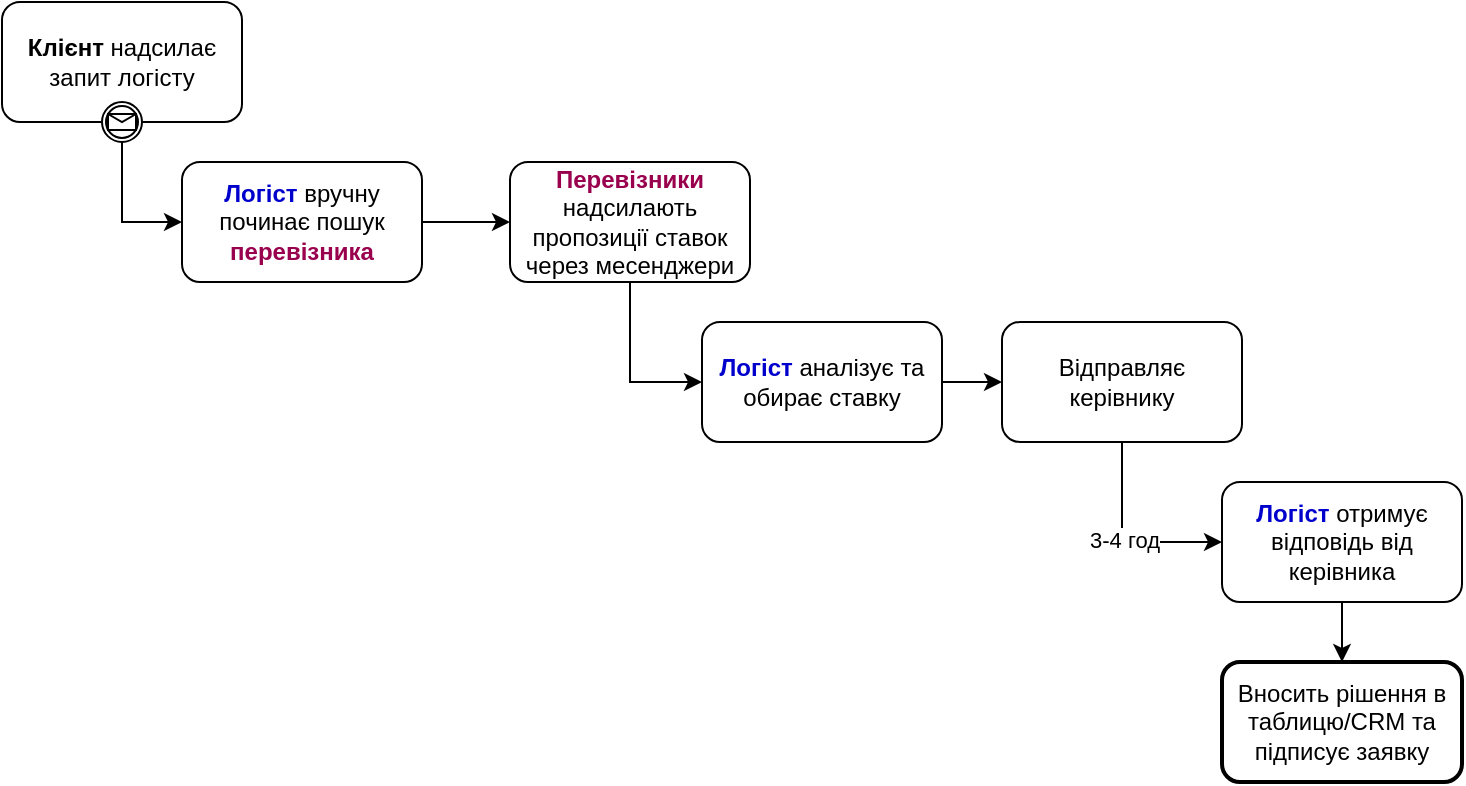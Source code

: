 <mxfile version="27.1.6">
  <diagram name="Сторінка-1" id="ytLEhvGYOJ3w0qEwgIKS">
    <mxGraphModel dx="786" dy="497" grid="1" gridSize="10" guides="1" tooltips="1" connect="1" arrows="1" fold="1" page="1" pageScale="1" pageWidth="827" pageHeight="1169" math="0" shadow="0">
      <root>
        <mxCell id="0" />
        <mxCell id="1" parent="0" />
        <mxCell id="tm_tchVYL2sZG5s4HK-J-1" value="&lt;b&gt;Клієнт &lt;/b&gt;надсилає запит логісту" style="rounded=1;whiteSpace=wrap;html=1;" vertex="1" parent="1">
          <mxGeometry x="40" y="80" width="120" height="60" as="geometry" />
        </mxCell>
        <mxCell id="tm_tchVYL2sZG5s4HK-J-2" value="" style="points=[[0.145,0.145,0],[0.5,0,0],[0.855,0.145,0],[1,0.5,0],[0.855,0.855,0],[0.5,1,0],[0.145,0.855,0],[0,0.5,0]];shape=mxgraph.bpmn.event;html=1;verticalLabelPosition=bottom;labelBackgroundColor=#ffffff;verticalAlign=top;align=center;perimeter=ellipsePerimeter;outlineConnect=0;aspect=fixed;outline=catching;symbol=message;" vertex="1" parent="1">
          <mxGeometry x="90" y="130" width="20" height="20" as="geometry" />
        </mxCell>
        <mxCell id="tm_tchVYL2sZG5s4HK-J-3" value="&lt;b&gt;&lt;font style=&quot;color: rgb(0, 0, 204);&quot;&gt;Логіст &lt;/font&gt;&lt;/b&gt;вручну починає пошук &lt;b&gt;&lt;font style=&quot;color: rgb(153, 0, 77);&quot;&gt;перевізника&lt;/font&gt;&lt;/b&gt;" style="rounded=1;whiteSpace=wrap;html=1;" vertex="1" parent="1">
          <mxGeometry x="130" y="160" width="120" height="60" as="geometry" />
        </mxCell>
        <mxCell id="tm_tchVYL2sZG5s4HK-J-5" value="" style="endArrow=classic;html=1;rounded=0;exitX=0.5;exitY=1;exitDx=0;exitDy=0;exitPerimeter=0;entryX=0;entryY=0.5;entryDx=0;entryDy=0;" edge="1" parent="1" source="tm_tchVYL2sZG5s4HK-J-2" target="tm_tchVYL2sZG5s4HK-J-3">
          <mxGeometry width="50" height="50" relative="1" as="geometry">
            <mxPoint x="330" y="270" as="sourcePoint" />
            <mxPoint x="380" y="220" as="targetPoint" />
            <Array as="points">
              <mxPoint x="100" y="190" />
            </Array>
          </mxGeometry>
        </mxCell>
        <mxCell id="tm_tchVYL2sZG5s4HK-J-6" value="&lt;font&gt;&lt;b style=&quot;color: light-dark(rgb(153, 0, 77), rgb(255, 172, 238));&quot;&gt;Перевізники &lt;/b&gt;&lt;font style=&quot;color: rgb(0, 0, 0);&quot;&gt;надсилають пропозиції ставок через месенджери&lt;/font&gt;&lt;/font&gt;" style="rounded=1;whiteSpace=wrap;html=1;" vertex="1" parent="1">
          <mxGeometry x="294" y="160" width="120" height="60" as="geometry" />
        </mxCell>
        <mxCell id="tm_tchVYL2sZG5s4HK-J-7" value="" style="endArrow=classic;html=1;rounded=0;exitX=1;exitY=0.5;exitDx=0;exitDy=0;entryX=0;entryY=0.5;entryDx=0;entryDy=0;" edge="1" parent="1" source="tm_tchVYL2sZG5s4HK-J-3" target="tm_tchVYL2sZG5s4HK-J-6">
          <mxGeometry width="50" height="50" relative="1" as="geometry">
            <mxPoint x="330" y="270" as="sourcePoint" />
            <mxPoint x="380" y="220" as="targetPoint" />
          </mxGeometry>
        </mxCell>
        <mxCell id="tm_tchVYL2sZG5s4HK-J-8" value="&lt;font&gt;&lt;b style=&quot;color: light-dark(rgb(0, 0, 204), rgb(212, 212, 255));&quot;&gt;Логіст&lt;/b&gt;&lt;font style=&quot;color: rgb(0, 0, 0);&quot;&gt; аналізує та обирає ставку&lt;/font&gt;&lt;/font&gt;" style="rounded=1;whiteSpace=wrap;html=1;" vertex="1" parent="1">
          <mxGeometry x="390" y="240" width="120" height="60" as="geometry" />
        </mxCell>
        <mxCell id="tm_tchVYL2sZG5s4HK-J-9" value="" style="endArrow=classic;html=1;rounded=0;exitX=0.5;exitY=1;exitDx=0;exitDy=0;entryX=0;entryY=0.5;entryDx=0;entryDy=0;" edge="1" parent="1" source="tm_tchVYL2sZG5s4HK-J-6" target="tm_tchVYL2sZG5s4HK-J-8">
          <mxGeometry width="50" height="50" relative="1" as="geometry">
            <mxPoint x="330" y="270" as="sourcePoint" />
            <mxPoint x="380" y="220" as="targetPoint" />
            <Array as="points">
              <mxPoint x="354" y="270" />
            </Array>
          </mxGeometry>
        </mxCell>
        <mxCell id="tm_tchVYL2sZG5s4HK-J-10" value="Відправляє керівнику" style="rounded=1;whiteSpace=wrap;html=1;" vertex="1" parent="1">
          <mxGeometry x="540" y="240" width="120" height="60" as="geometry" />
        </mxCell>
        <mxCell id="tm_tchVYL2sZG5s4HK-J-11" value="" style="endArrow=classic;html=1;rounded=0;exitX=1;exitY=0.5;exitDx=0;exitDy=0;entryX=0;entryY=0.5;entryDx=0;entryDy=0;" edge="1" parent="1" source="tm_tchVYL2sZG5s4HK-J-8" target="tm_tchVYL2sZG5s4HK-J-10">
          <mxGeometry width="50" height="50" relative="1" as="geometry">
            <mxPoint x="410" y="260" as="sourcePoint" />
            <mxPoint x="460" y="210" as="targetPoint" />
          </mxGeometry>
        </mxCell>
        <mxCell id="tm_tchVYL2sZG5s4HK-J-14" value="" style="endArrow=classic;html=1;rounded=0;entryX=0;entryY=0.5;entryDx=0;entryDy=0;exitX=0.5;exitY=1;exitDx=0;exitDy=0;" edge="1" parent="1" source="tm_tchVYL2sZG5s4HK-J-10" target="tm_tchVYL2sZG5s4HK-J-20">
          <mxGeometry relative="1" as="geometry">
            <mxPoint x="480" y="400" as="sourcePoint" />
            <mxPoint x="630" y="360" as="targetPoint" />
            <Array as="points">
              <mxPoint x="600" y="350" />
            </Array>
          </mxGeometry>
        </mxCell>
        <mxCell id="tm_tchVYL2sZG5s4HK-J-15" value="Label" style="edgeLabel;resizable=0;html=1;;align=center;verticalAlign=middle;" connectable="0" vertex="1" parent="tm_tchVYL2sZG5s4HK-J-14">
          <mxGeometry relative="1" as="geometry" />
        </mxCell>
        <mxCell id="tm_tchVYL2sZG5s4HK-J-18" value="Text" style="edgeLabel;html=1;align=center;verticalAlign=middle;resizable=0;points=[];" vertex="1" connectable="0" parent="tm_tchVYL2sZG5s4HK-J-14">
          <mxGeometry x="-0.019" y="3" relative="1" as="geometry">
            <mxPoint as="offset" />
          </mxGeometry>
        </mxCell>
        <mxCell id="tm_tchVYL2sZG5s4HK-J-19" value="3-4 год" style="edgeLabel;html=1;align=center;verticalAlign=middle;resizable=0;points=[];" vertex="1" connectable="0" parent="tm_tchVYL2sZG5s4HK-J-14">
          <mxGeometry x="0.017" y="1" relative="1" as="geometry">
            <mxPoint as="offset" />
          </mxGeometry>
        </mxCell>
        <mxCell id="tm_tchVYL2sZG5s4HK-J-20" value="&lt;b style=&quot;color: light-dark(rgb(0, 0, 204), rgb(212, 212, 255));&quot;&gt;Логіст&lt;/b&gt;&amp;nbsp;отримує відповідь від керівника" style="rounded=1;whiteSpace=wrap;html=1;" vertex="1" parent="1">
          <mxGeometry x="650" y="320" width="120" height="60" as="geometry" />
        </mxCell>
        <mxCell id="tm_tchVYL2sZG5s4HK-J-21" value="В&lt;span style=&quot;background-color: transparent; color: light-dark(rgb(0, 0, 0), rgb(255, 255, 255));&quot;&gt;носить рішення в таблицю/CRM та підписує заявку&lt;/span&gt;" style="rounded=1;whiteSpace=wrap;html=1;strokeWidth=2;" vertex="1" parent="1">
          <mxGeometry x="650" y="410" width="120" height="60" as="geometry" />
        </mxCell>
        <mxCell id="tm_tchVYL2sZG5s4HK-J-22" value="" style="endArrow=classic;html=1;rounded=0;exitX=0.5;exitY=1;exitDx=0;exitDy=0;entryX=0.5;entryY=0;entryDx=0;entryDy=0;" edge="1" parent="1" source="tm_tchVYL2sZG5s4HK-J-20" target="tm_tchVYL2sZG5s4HK-J-21">
          <mxGeometry width="50" height="50" relative="1" as="geometry">
            <mxPoint x="560" y="330" as="sourcePoint" />
            <mxPoint x="610" y="280" as="targetPoint" />
          </mxGeometry>
        </mxCell>
      </root>
    </mxGraphModel>
  </diagram>
</mxfile>
